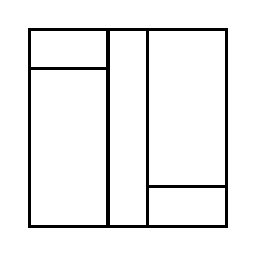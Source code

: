 \begin{tikzpicture}[very thick, scale=.5]
    \draw (0,4) rectangle (2,5);
    \draw (0,0) rectangle (2,4);
    \draw (2,0) rectangle (3,5);
    \draw (3,1) rectangle (5,5);
    \draw (3,0) rectangle (5,1);
\end{tikzpicture}
